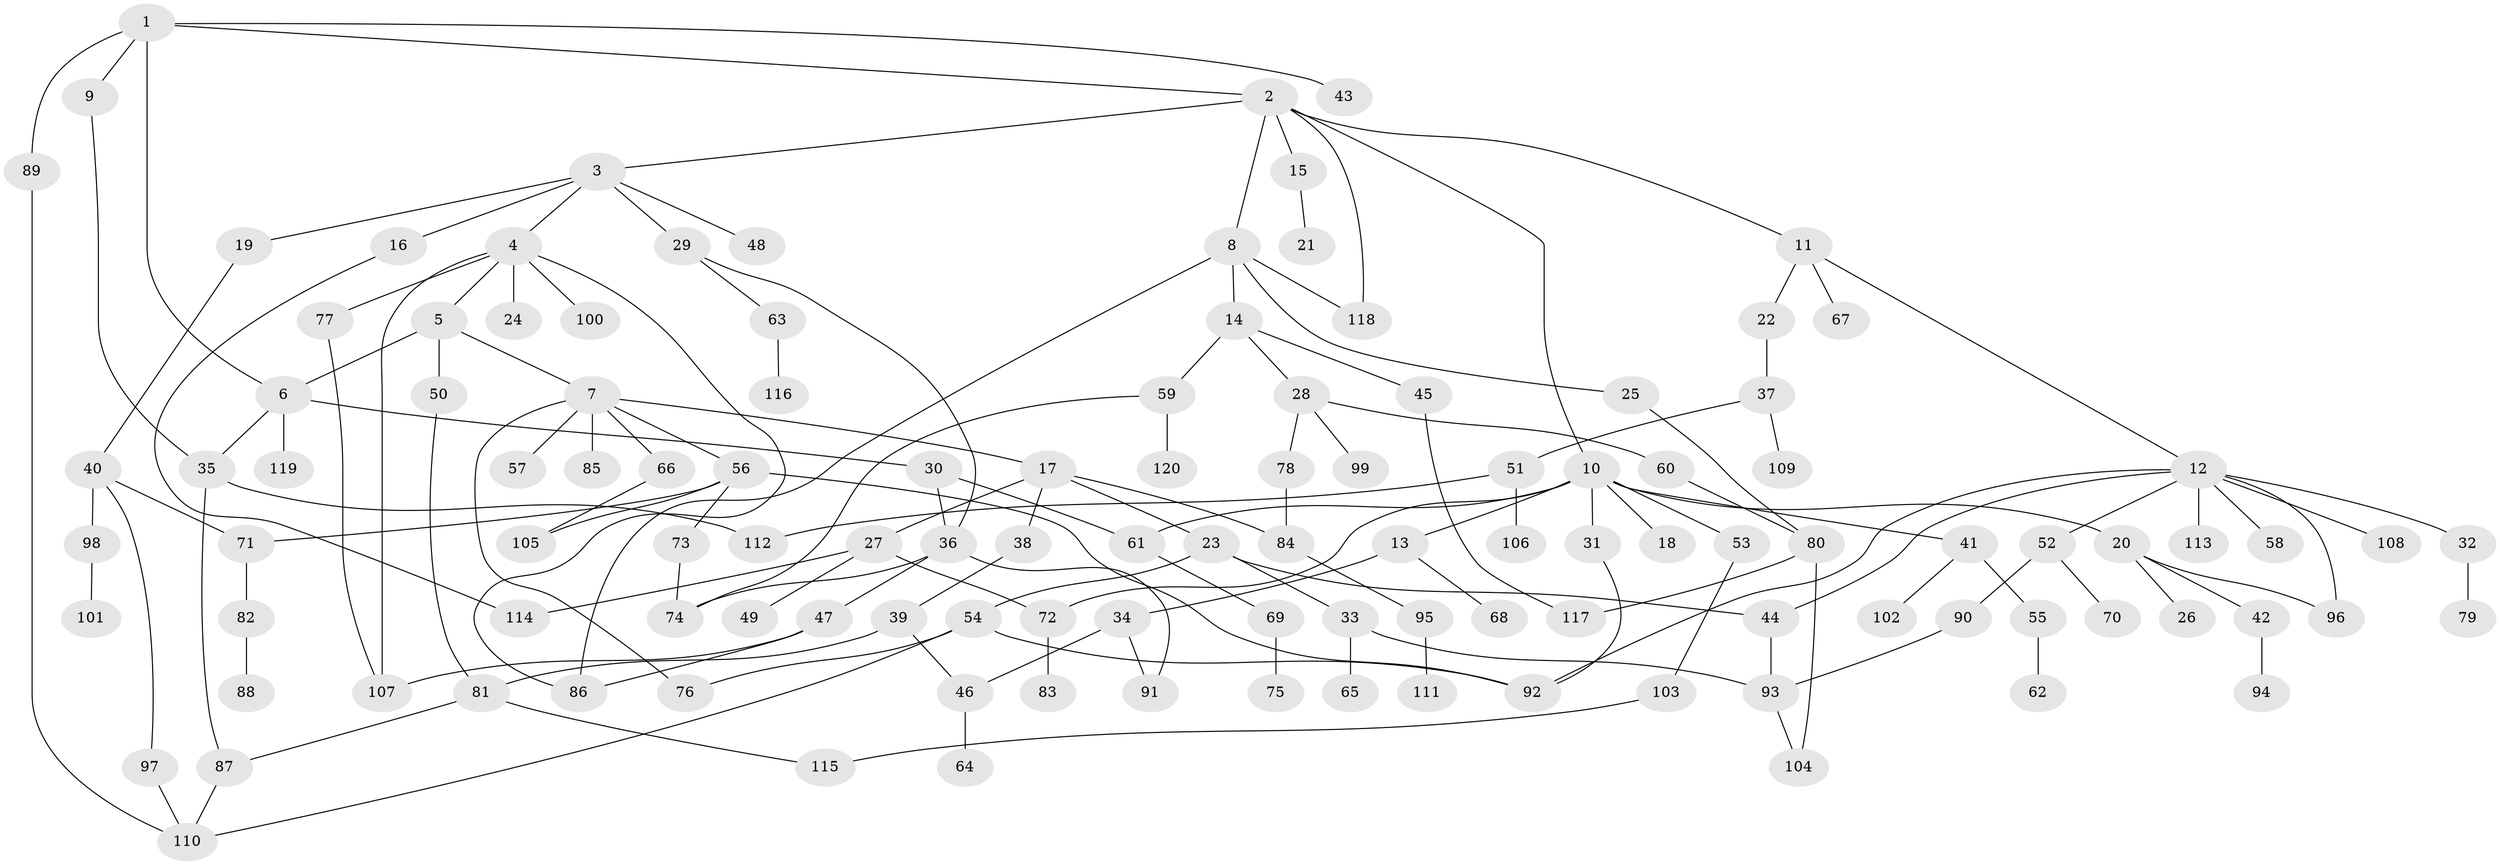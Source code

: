 // Generated by graph-tools (version 1.1) at 2025/10/02/27/25 16:10:51]
// undirected, 120 vertices, 155 edges
graph export_dot {
graph [start="1"]
  node [color=gray90,style=filled];
  1;
  2;
  3;
  4;
  5;
  6;
  7;
  8;
  9;
  10;
  11;
  12;
  13;
  14;
  15;
  16;
  17;
  18;
  19;
  20;
  21;
  22;
  23;
  24;
  25;
  26;
  27;
  28;
  29;
  30;
  31;
  32;
  33;
  34;
  35;
  36;
  37;
  38;
  39;
  40;
  41;
  42;
  43;
  44;
  45;
  46;
  47;
  48;
  49;
  50;
  51;
  52;
  53;
  54;
  55;
  56;
  57;
  58;
  59;
  60;
  61;
  62;
  63;
  64;
  65;
  66;
  67;
  68;
  69;
  70;
  71;
  72;
  73;
  74;
  75;
  76;
  77;
  78;
  79;
  80;
  81;
  82;
  83;
  84;
  85;
  86;
  87;
  88;
  89;
  90;
  91;
  92;
  93;
  94;
  95;
  96;
  97;
  98;
  99;
  100;
  101;
  102;
  103;
  104;
  105;
  106;
  107;
  108;
  109;
  110;
  111;
  112;
  113;
  114;
  115;
  116;
  117;
  118;
  119;
  120;
  1 -- 2;
  1 -- 6;
  1 -- 9;
  1 -- 43;
  1 -- 89;
  2 -- 3;
  2 -- 8;
  2 -- 10;
  2 -- 11;
  2 -- 15;
  2 -- 118;
  3 -- 4;
  3 -- 16;
  3 -- 19;
  3 -- 29;
  3 -- 48;
  4 -- 5;
  4 -- 24;
  4 -- 77;
  4 -- 100;
  4 -- 86;
  4 -- 107;
  5 -- 7;
  5 -- 50;
  5 -- 6;
  6 -- 30;
  6 -- 119;
  6 -- 35;
  7 -- 17;
  7 -- 56;
  7 -- 57;
  7 -- 66;
  7 -- 76;
  7 -- 85;
  8 -- 14;
  8 -- 25;
  8 -- 118;
  8 -- 86;
  9 -- 35;
  10 -- 13;
  10 -- 18;
  10 -- 20;
  10 -- 31;
  10 -- 41;
  10 -- 53;
  10 -- 61;
  10 -- 72;
  11 -- 12;
  11 -- 22;
  11 -- 67;
  12 -- 32;
  12 -- 44;
  12 -- 52;
  12 -- 58;
  12 -- 108;
  12 -- 113;
  12 -- 92;
  12 -- 96;
  13 -- 34;
  13 -- 68;
  14 -- 28;
  14 -- 45;
  14 -- 59;
  15 -- 21;
  16 -- 114;
  17 -- 23;
  17 -- 27;
  17 -- 38;
  17 -- 84;
  19 -- 40;
  20 -- 26;
  20 -- 42;
  20 -- 96;
  22 -- 37;
  23 -- 33;
  23 -- 54;
  23 -- 44;
  25 -- 80;
  27 -- 49;
  27 -- 72;
  27 -- 114;
  28 -- 60;
  28 -- 78;
  28 -- 99;
  29 -- 63;
  29 -- 36;
  30 -- 36;
  30 -- 61;
  31 -- 92;
  32 -- 79;
  33 -- 65;
  33 -- 93;
  34 -- 91;
  34 -- 46;
  35 -- 87;
  35 -- 112;
  36 -- 47;
  36 -- 91;
  36 -- 74;
  37 -- 51;
  37 -- 109;
  38 -- 39;
  39 -- 46;
  39 -- 81;
  40 -- 71;
  40 -- 97;
  40 -- 98;
  41 -- 55;
  41 -- 102;
  42 -- 94;
  44 -- 93;
  45 -- 117;
  46 -- 64;
  47 -- 86;
  47 -- 107;
  50 -- 81;
  51 -- 106;
  51 -- 112;
  52 -- 70;
  52 -- 90;
  53 -- 103;
  54 -- 110;
  54 -- 92;
  54 -- 76;
  55 -- 62;
  56 -- 73;
  56 -- 92;
  56 -- 105;
  56 -- 71;
  59 -- 74;
  59 -- 120;
  60 -- 80;
  61 -- 69;
  63 -- 116;
  66 -- 105;
  69 -- 75;
  71 -- 82;
  72 -- 83;
  73 -- 74;
  77 -- 107;
  78 -- 84;
  80 -- 104;
  80 -- 117;
  81 -- 87;
  81 -- 115;
  82 -- 88;
  84 -- 95;
  87 -- 110;
  89 -- 110;
  90 -- 93;
  93 -- 104;
  95 -- 111;
  97 -- 110;
  98 -- 101;
  103 -- 115;
}
